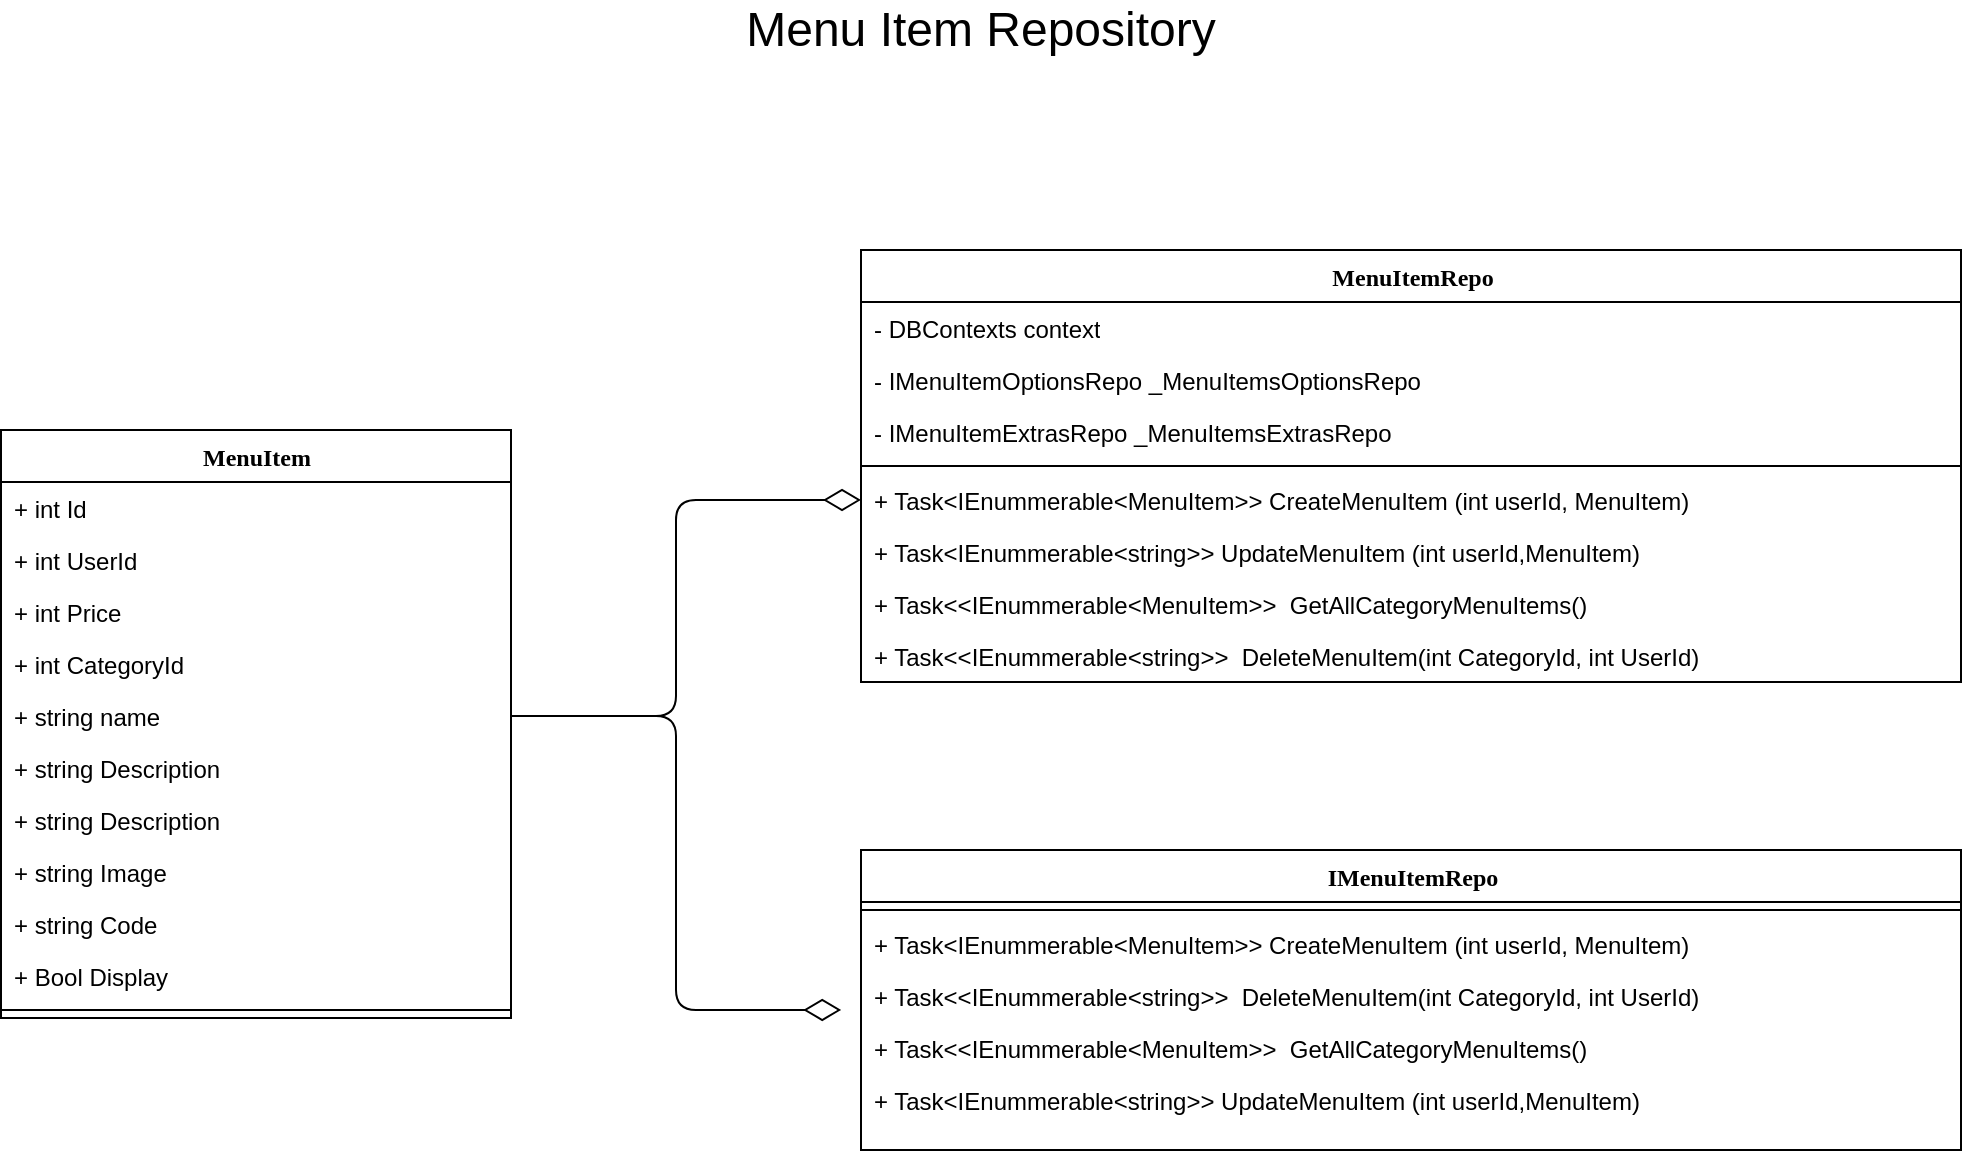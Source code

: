 <mxfile version="14.2.9" type="device"><diagram id="QkI--pBJC4bzssq41QZq" name="Page-1"><mxGraphModel dx="2881" dy="3266" grid="1" gridSize="10" guides="1" tooltips="1" connect="1" arrows="1" fold="1" page="1" pageScale="1" pageWidth="850" pageHeight="1100" math="0" shadow="0"><root><mxCell id="0"/><mxCell id="1" parent="0"/><mxCell id="noM06Llarw8SXuktYtZB-41" value="&lt;font style=&quot;font-size: 24px&quot;&gt;Menu Item Repository&lt;br&gt;&lt;/font&gt;" style="text;html=1;strokeColor=none;fillColor=none;align=center;verticalAlign=middle;whiteSpace=wrap;rounded=0;" vertex="1" parent="1"><mxGeometry x="260" y="-2130" width="305" height="20" as="geometry"/></mxCell><mxCell id="noM06Llarw8SXuktYtZB-468" value="IMenuItemRepo" style="swimlane;html=1;fontStyle=1;align=center;verticalAlign=top;childLayout=stackLayout;horizontal=1;startSize=26;horizontalStack=0;resizeParent=1;resizeLast=0;collapsible=1;marginBottom=0;swimlaneFillColor=#ffffff;rounded=0;shadow=0;comic=0;labelBackgroundColor=none;strokeWidth=1;fillColor=none;fontFamily=Verdana;fontSize=12" vertex="1" parent="1"><mxGeometry x="352.5" y="-1710" width="550" height="150" as="geometry"/></mxCell><mxCell id="noM06Llarw8SXuktYtZB-469" value="" style="line;html=1;strokeWidth=1;fillColor=none;align=left;verticalAlign=middle;spacingTop=-1;spacingLeft=3;spacingRight=3;rotatable=0;labelPosition=right;points=[];portConstraint=eastwest;" vertex="1" parent="noM06Llarw8SXuktYtZB-468"><mxGeometry y="26" width="550" height="8" as="geometry"/></mxCell><mxCell id="noM06Llarw8SXuktYtZB-470" value="+ Task&amp;lt;IEnummerable&amp;lt;MenuItem&amp;gt;&amp;gt; CreateMenuItem (int userId, MenuItem)" style="text;html=1;strokeColor=none;fillColor=none;align=left;verticalAlign=top;spacingLeft=4;spacingRight=4;whiteSpace=wrap;overflow=hidden;rotatable=0;points=[[0,0.5],[1,0.5]];portConstraint=eastwest;" vertex="1" parent="noM06Llarw8SXuktYtZB-468"><mxGeometry y="34" width="550" height="26" as="geometry"/></mxCell><mxCell id="noM06Llarw8SXuktYtZB-471" value="+ Task&amp;lt;&amp;lt;IEnummerable&amp;lt;string&amp;gt;&amp;gt;&amp;nbsp; DeleteMenuItem(int CategoryId, int UserId)" style="text;html=1;strokeColor=none;fillColor=none;align=left;verticalAlign=top;spacingLeft=4;spacingRight=4;whiteSpace=wrap;overflow=hidden;rotatable=0;points=[[0,0.5],[1,0.5]];portConstraint=eastwest;" vertex="1" parent="noM06Llarw8SXuktYtZB-468"><mxGeometry y="60" width="550" height="26" as="geometry"/></mxCell><mxCell id="noM06Llarw8SXuktYtZB-472" value="+ Task&amp;lt;&amp;lt;IEnummerable&amp;lt;MenuItem&amp;gt;&amp;gt;&amp;nbsp; GetAllCategoryMenuItems()" style="text;html=1;strokeColor=none;fillColor=none;align=left;verticalAlign=top;spacingLeft=4;spacingRight=4;whiteSpace=wrap;overflow=hidden;rotatable=0;points=[[0,0.5],[1,0.5]];portConstraint=eastwest;" vertex="1" parent="noM06Llarw8SXuktYtZB-468"><mxGeometry y="86" width="550" height="26" as="geometry"/></mxCell><mxCell id="noM06Llarw8SXuktYtZB-473" value="+ Task&amp;lt;IEnummerable&amp;lt;string&amp;gt;&amp;gt; UpdateMenuItem (int userId,MenuItem)" style="text;html=1;strokeColor=none;fillColor=none;align=left;verticalAlign=top;spacingLeft=4;spacingRight=4;whiteSpace=wrap;overflow=hidden;rotatable=0;points=[[0,0.5],[1,0.5]];portConstraint=eastwest;" vertex="1" parent="noM06Llarw8SXuktYtZB-468"><mxGeometry y="112" width="550" height="26" as="geometry"/></mxCell><mxCell id="noM06Llarw8SXuktYtZB-474" value="MenuItemRepo" style="swimlane;html=1;fontStyle=1;align=center;verticalAlign=top;childLayout=stackLayout;horizontal=1;startSize=26;horizontalStack=0;resizeParent=1;resizeLast=0;collapsible=1;marginBottom=0;swimlaneFillColor=#ffffff;rounded=0;shadow=0;comic=0;labelBackgroundColor=none;strokeWidth=1;fillColor=none;fontFamily=Verdana;fontSize=12" vertex="1" parent="1"><mxGeometry x="352.5" y="-2010" width="550" height="216" as="geometry"/></mxCell><mxCell id="noM06Llarw8SXuktYtZB-475" value="- DBContexts context&lt;br&gt;" style="text;html=1;strokeColor=none;fillColor=none;align=left;verticalAlign=top;spacingLeft=4;spacingRight=4;whiteSpace=wrap;overflow=hidden;rotatable=0;points=[[0,0.5],[1,0.5]];portConstraint=eastwest;" vertex="1" parent="noM06Llarw8SXuktYtZB-474"><mxGeometry y="26" width="550" height="26" as="geometry"/></mxCell><mxCell id="noM06Llarw8SXuktYtZB-476" value="- IMenuItemOptionsRepo _MenuItemsOptionsRepo" style="text;html=1;strokeColor=none;fillColor=none;align=left;verticalAlign=top;spacingLeft=4;spacingRight=4;whiteSpace=wrap;overflow=hidden;rotatable=0;points=[[0,0.5],[1,0.5]];portConstraint=eastwest;" vertex="1" parent="noM06Llarw8SXuktYtZB-474"><mxGeometry y="52" width="550" height="26" as="geometry"/></mxCell><mxCell id="noM06Llarw8SXuktYtZB-477" value="- IMenuItemExtrasRepo _MenuItemsExtrasRepo" style="text;html=1;strokeColor=none;fillColor=none;align=left;verticalAlign=top;spacingLeft=4;spacingRight=4;whiteSpace=wrap;overflow=hidden;rotatable=0;points=[[0,0.5],[1,0.5]];portConstraint=eastwest;" vertex="1" parent="noM06Llarw8SXuktYtZB-474"><mxGeometry y="78" width="550" height="26" as="geometry"/></mxCell><mxCell id="noM06Llarw8SXuktYtZB-478" value="" style="line;html=1;strokeWidth=1;fillColor=none;align=left;verticalAlign=middle;spacingTop=-1;spacingLeft=3;spacingRight=3;rotatable=0;labelPosition=right;points=[];portConstraint=eastwest;" vertex="1" parent="noM06Llarw8SXuktYtZB-474"><mxGeometry y="104" width="550" height="8" as="geometry"/></mxCell><mxCell id="noM06Llarw8SXuktYtZB-479" value="+ Task&amp;lt;IEnummerable&amp;lt;MenuItem&amp;gt;&amp;gt; CreateMenuItem (int userId, MenuItem)" style="text;html=1;strokeColor=none;fillColor=none;align=left;verticalAlign=top;spacingLeft=4;spacingRight=4;whiteSpace=wrap;overflow=hidden;rotatable=0;points=[[0,0.5],[1,0.5]];portConstraint=eastwest;" vertex="1" parent="noM06Llarw8SXuktYtZB-474"><mxGeometry y="112" width="550" height="26" as="geometry"/></mxCell><mxCell id="noM06Llarw8SXuktYtZB-480" value="+ Task&amp;lt;IEnummerable&amp;lt;string&amp;gt;&amp;gt; UpdateMenuItem (int userId,MenuItem)" style="text;html=1;strokeColor=none;fillColor=none;align=left;verticalAlign=top;spacingLeft=4;spacingRight=4;whiteSpace=wrap;overflow=hidden;rotatable=0;points=[[0,0.5],[1,0.5]];portConstraint=eastwest;" vertex="1" parent="noM06Llarw8SXuktYtZB-474"><mxGeometry y="138" width="550" height="26" as="geometry"/></mxCell><mxCell id="noM06Llarw8SXuktYtZB-481" value="+ Task&amp;lt;&amp;lt;IEnummerable&amp;lt;MenuItem&amp;gt;&amp;gt;&amp;nbsp; GetAllCategoryMenuItems()" style="text;html=1;strokeColor=none;fillColor=none;align=left;verticalAlign=top;spacingLeft=4;spacingRight=4;whiteSpace=wrap;overflow=hidden;rotatable=0;points=[[0,0.5],[1,0.5]];portConstraint=eastwest;" vertex="1" parent="noM06Llarw8SXuktYtZB-474"><mxGeometry y="164" width="550" height="26" as="geometry"/></mxCell><mxCell id="noM06Llarw8SXuktYtZB-482" value="+ Task&amp;lt;&amp;lt;IEnummerable&amp;lt;string&amp;gt;&amp;gt;&amp;nbsp; DeleteMenuItem(int CategoryId, int UserId)" style="text;html=1;strokeColor=none;fillColor=none;align=left;verticalAlign=top;spacingLeft=4;spacingRight=4;whiteSpace=wrap;overflow=hidden;rotatable=0;points=[[0,0.5],[1,0.5]];portConstraint=eastwest;" vertex="1" parent="noM06Llarw8SXuktYtZB-474"><mxGeometry y="190" width="550" height="26" as="geometry"/></mxCell><mxCell id="noM06Llarw8SXuktYtZB-483" value="MenuItem" style="swimlane;html=1;fontStyle=1;align=center;verticalAlign=top;childLayout=stackLayout;horizontal=1;startSize=26;horizontalStack=0;resizeParent=1;resizeLast=0;collapsible=1;marginBottom=0;swimlaneFillColor=#ffffff;rounded=0;shadow=0;comic=0;labelBackgroundColor=none;strokeWidth=1;fillColor=none;fontFamily=Verdana;fontSize=12" vertex="1" parent="1"><mxGeometry x="-77.5" y="-1920" width="255" height="294" as="geometry"/></mxCell><mxCell id="noM06Llarw8SXuktYtZB-484" value="+ int Id" style="text;html=1;strokeColor=none;fillColor=none;align=left;verticalAlign=top;spacingLeft=4;spacingRight=4;whiteSpace=wrap;overflow=hidden;rotatable=0;points=[[0,0.5],[1,0.5]];portConstraint=eastwest;" vertex="1" parent="noM06Llarw8SXuktYtZB-483"><mxGeometry y="26" width="255" height="26" as="geometry"/></mxCell><mxCell id="noM06Llarw8SXuktYtZB-485" value="+ int UserId" style="text;html=1;strokeColor=none;fillColor=none;align=left;verticalAlign=top;spacingLeft=4;spacingRight=4;whiteSpace=wrap;overflow=hidden;rotatable=0;points=[[0,0.5],[1,0.5]];portConstraint=eastwest;" vertex="1" parent="noM06Llarw8SXuktYtZB-483"><mxGeometry y="52" width="255" height="26" as="geometry"/></mxCell><mxCell id="noM06Llarw8SXuktYtZB-486" value="+ int Price" style="text;html=1;strokeColor=none;fillColor=none;align=left;verticalAlign=top;spacingLeft=4;spacingRight=4;whiteSpace=wrap;overflow=hidden;rotatable=0;points=[[0,0.5],[1,0.5]];portConstraint=eastwest;" vertex="1" parent="noM06Llarw8SXuktYtZB-483"><mxGeometry y="78" width="255" height="26" as="geometry"/></mxCell><mxCell id="noM06Llarw8SXuktYtZB-487" value="+ int CategoryId" style="text;html=1;strokeColor=none;fillColor=none;align=left;verticalAlign=top;spacingLeft=4;spacingRight=4;whiteSpace=wrap;overflow=hidden;rotatable=0;points=[[0,0.5],[1,0.5]];portConstraint=eastwest;" vertex="1" parent="noM06Llarw8SXuktYtZB-483"><mxGeometry y="104" width="255" height="26" as="geometry"/></mxCell><mxCell id="noM06Llarw8SXuktYtZB-488" value="+ string name" style="text;html=1;strokeColor=none;fillColor=none;align=left;verticalAlign=top;spacingLeft=4;spacingRight=4;whiteSpace=wrap;overflow=hidden;rotatable=0;points=[[0,0.5],[1,0.5]];portConstraint=eastwest;" vertex="1" parent="noM06Llarw8SXuktYtZB-483"><mxGeometry y="130" width="255" height="26" as="geometry"/></mxCell><mxCell id="noM06Llarw8SXuktYtZB-489" value="+ string Description" style="text;html=1;strokeColor=none;fillColor=none;align=left;verticalAlign=top;spacingLeft=4;spacingRight=4;whiteSpace=wrap;overflow=hidden;rotatable=0;points=[[0,0.5],[1,0.5]];portConstraint=eastwest;" vertex="1" parent="noM06Llarw8SXuktYtZB-483"><mxGeometry y="156" width="255" height="26" as="geometry"/></mxCell><mxCell id="noM06Llarw8SXuktYtZB-490" value="+ string Description" style="text;html=1;strokeColor=none;fillColor=none;align=left;verticalAlign=top;spacingLeft=4;spacingRight=4;whiteSpace=wrap;overflow=hidden;rotatable=0;points=[[0,0.5],[1,0.5]];portConstraint=eastwest;" vertex="1" parent="noM06Llarw8SXuktYtZB-483"><mxGeometry y="182" width="255" height="26" as="geometry"/></mxCell><mxCell id="noM06Llarw8SXuktYtZB-491" value="+ string Image" style="text;html=1;strokeColor=none;fillColor=none;align=left;verticalAlign=top;spacingLeft=4;spacingRight=4;whiteSpace=wrap;overflow=hidden;rotatable=0;points=[[0,0.5],[1,0.5]];portConstraint=eastwest;" vertex="1" parent="noM06Llarw8SXuktYtZB-483"><mxGeometry y="208" width="255" height="26" as="geometry"/></mxCell><mxCell id="noM06Llarw8SXuktYtZB-492" value="+ string Code" style="text;html=1;strokeColor=none;fillColor=none;align=left;verticalAlign=top;spacingLeft=4;spacingRight=4;whiteSpace=wrap;overflow=hidden;rotatable=0;points=[[0,0.5],[1,0.5]];portConstraint=eastwest;" vertex="1" parent="noM06Llarw8SXuktYtZB-483"><mxGeometry y="234" width="255" height="26" as="geometry"/></mxCell><mxCell id="noM06Llarw8SXuktYtZB-493" value="+ Bool Display" style="text;html=1;strokeColor=none;fillColor=none;align=left;verticalAlign=top;spacingLeft=4;spacingRight=4;whiteSpace=wrap;overflow=hidden;rotatable=0;points=[[0,0.5],[1,0.5]];portConstraint=eastwest;" vertex="1" parent="noM06Llarw8SXuktYtZB-483"><mxGeometry y="260" width="255" height="26" as="geometry"/></mxCell><mxCell id="noM06Llarw8SXuktYtZB-494" value="" style="line;html=1;strokeWidth=1;fillColor=none;align=left;verticalAlign=middle;spacingTop=-1;spacingLeft=3;spacingRight=3;rotatable=0;labelPosition=right;points=[];portConstraint=eastwest;" vertex="1" parent="noM06Llarw8SXuktYtZB-483"><mxGeometry y="286" width="255" height="8" as="geometry"/></mxCell><mxCell id="noM06Llarw8SXuktYtZB-495" style="edgeStyle=orthogonalEdgeStyle;rounded=1;orthogonalLoop=1;jettySize=auto;html=1;exitX=1;exitY=0.5;exitDx=0;exitDy=0;entryX=0;entryY=0.5;entryDx=0;entryDy=0;startArrow=none;startFill=0;startSize=13;endArrow=diamondThin;endFill=0;endSize=16;" edge="1" parent="1" source="noM06Llarw8SXuktYtZB-488" target="noM06Llarw8SXuktYtZB-479"><mxGeometry relative="1" as="geometry"/></mxCell><mxCell id="noM06Llarw8SXuktYtZB-496" style="edgeStyle=orthogonalEdgeStyle;rounded=1;orthogonalLoop=1;jettySize=auto;html=1;exitX=1;exitY=0.5;exitDx=0;exitDy=0;entryX=-0.018;entryY=-0.231;entryDx=0;entryDy=0;entryPerimeter=0;startArrow=none;startFill=0;startSize=13;endArrow=diamondThin;endFill=0;endSize=16;" edge="1" parent="1" source="noM06Llarw8SXuktYtZB-488" target="noM06Llarw8SXuktYtZB-472"><mxGeometry relative="1" as="geometry"/></mxCell></root></mxGraphModel></diagram></mxfile>
